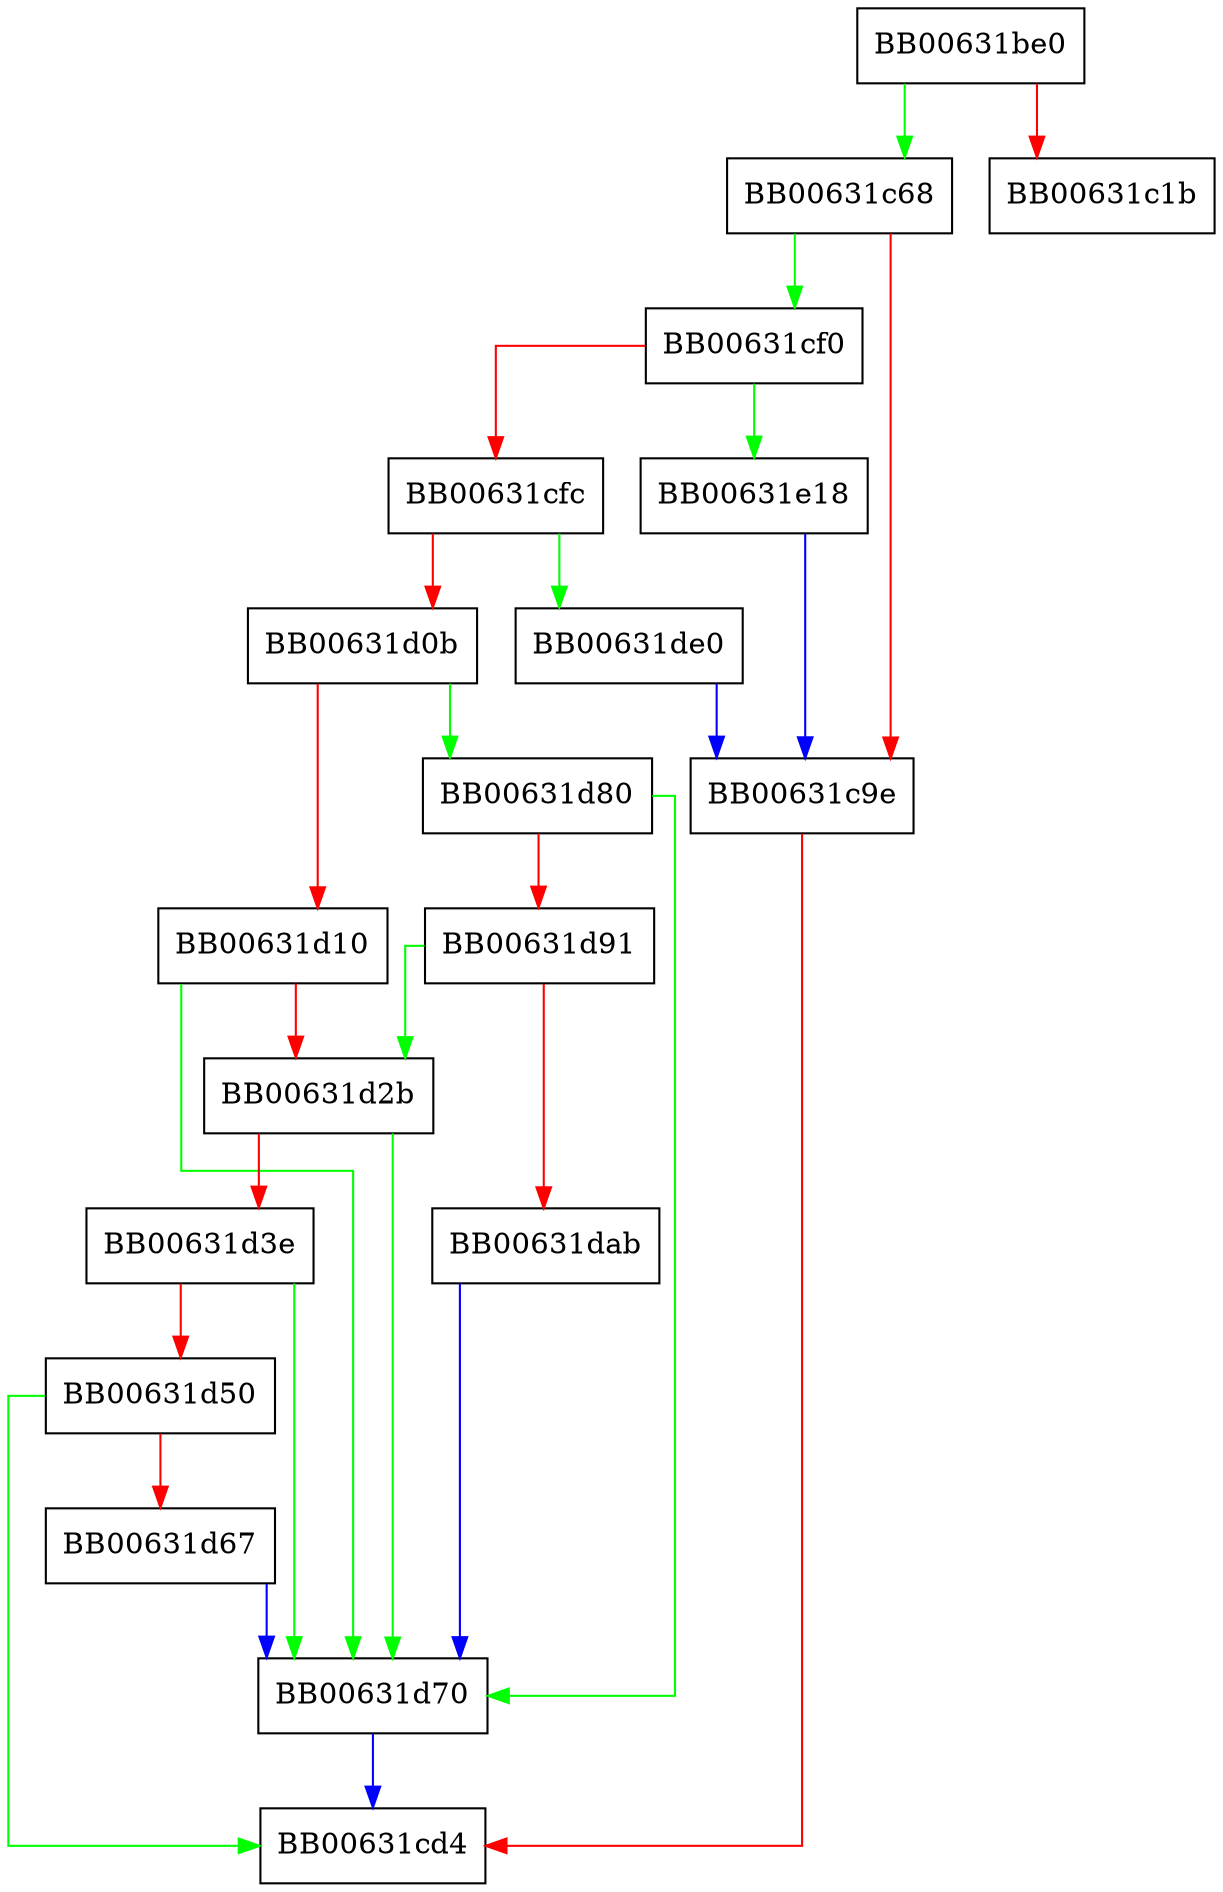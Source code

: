 digraph ossl_rsa_pss_to_ctx {
  node [shape="box"];
  graph [splines=ortho];
  BB00631be0 -> BB00631c68 [color="green"];
  BB00631be0 -> BB00631c1b [color="red"];
  BB00631c68 -> BB00631cf0 [color="green"];
  BB00631c68 -> BB00631c9e [color="red"];
  BB00631c9e -> BB00631cd4 [color="red"];
  BB00631cf0 -> BB00631e18 [color="green"];
  BB00631cf0 -> BB00631cfc [color="red"];
  BB00631cfc -> BB00631de0 [color="green"];
  BB00631cfc -> BB00631d0b [color="red"];
  BB00631d0b -> BB00631d80 [color="green"];
  BB00631d0b -> BB00631d10 [color="red"];
  BB00631d10 -> BB00631d70 [color="green"];
  BB00631d10 -> BB00631d2b [color="red"];
  BB00631d2b -> BB00631d70 [color="green"];
  BB00631d2b -> BB00631d3e [color="red"];
  BB00631d3e -> BB00631d70 [color="green"];
  BB00631d3e -> BB00631d50 [color="red"];
  BB00631d50 -> BB00631cd4 [color="green"];
  BB00631d50 -> BB00631d67 [color="red"];
  BB00631d67 -> BB00631d70 [color="blue"];
  BB00631d70 -> BB00631cd4 [color="blue"];
  BB00631d80 -> BB00631d70 [color="green"];
  BB00631d80 -> BB00631d91 [color="red"];
  BB00631d91 -> BB00631d2b [color="green"];
  BB00631d91 -> BB00631dab [color="red"];
  BB00631dab -> BB00631d70 [color="blue"];
  BB00631de0 -> BB00631c9e [color="blue"];
  BB00631e18 -> BB00631c9e [color="blue"];
}